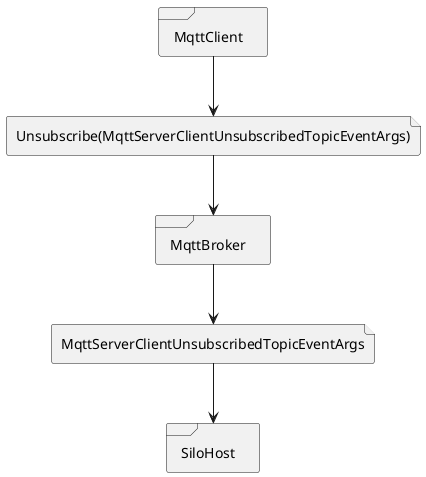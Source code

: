 @startuml

skinparam componentStyle uml2

file "Unsubscribe(MqttServerClientUnsubscribedTopicEventArgs)" as UnsubscribePackage
file "MqttServerClientUnsubscribedTopicEventArgs" as UnsubscribePackage2

frame SiloHost {
}

frame "MqttClient" as MqttClient {
}

frame "MqttBroker" as MqttBroker {
}

MqttClient --> UnsubscribePackage
UnsubscribePackage --> MqttBroker
MqttBroker --> UnsubscribePackage2
UnsubscribePackage2 --> SiloHost

@enduml
